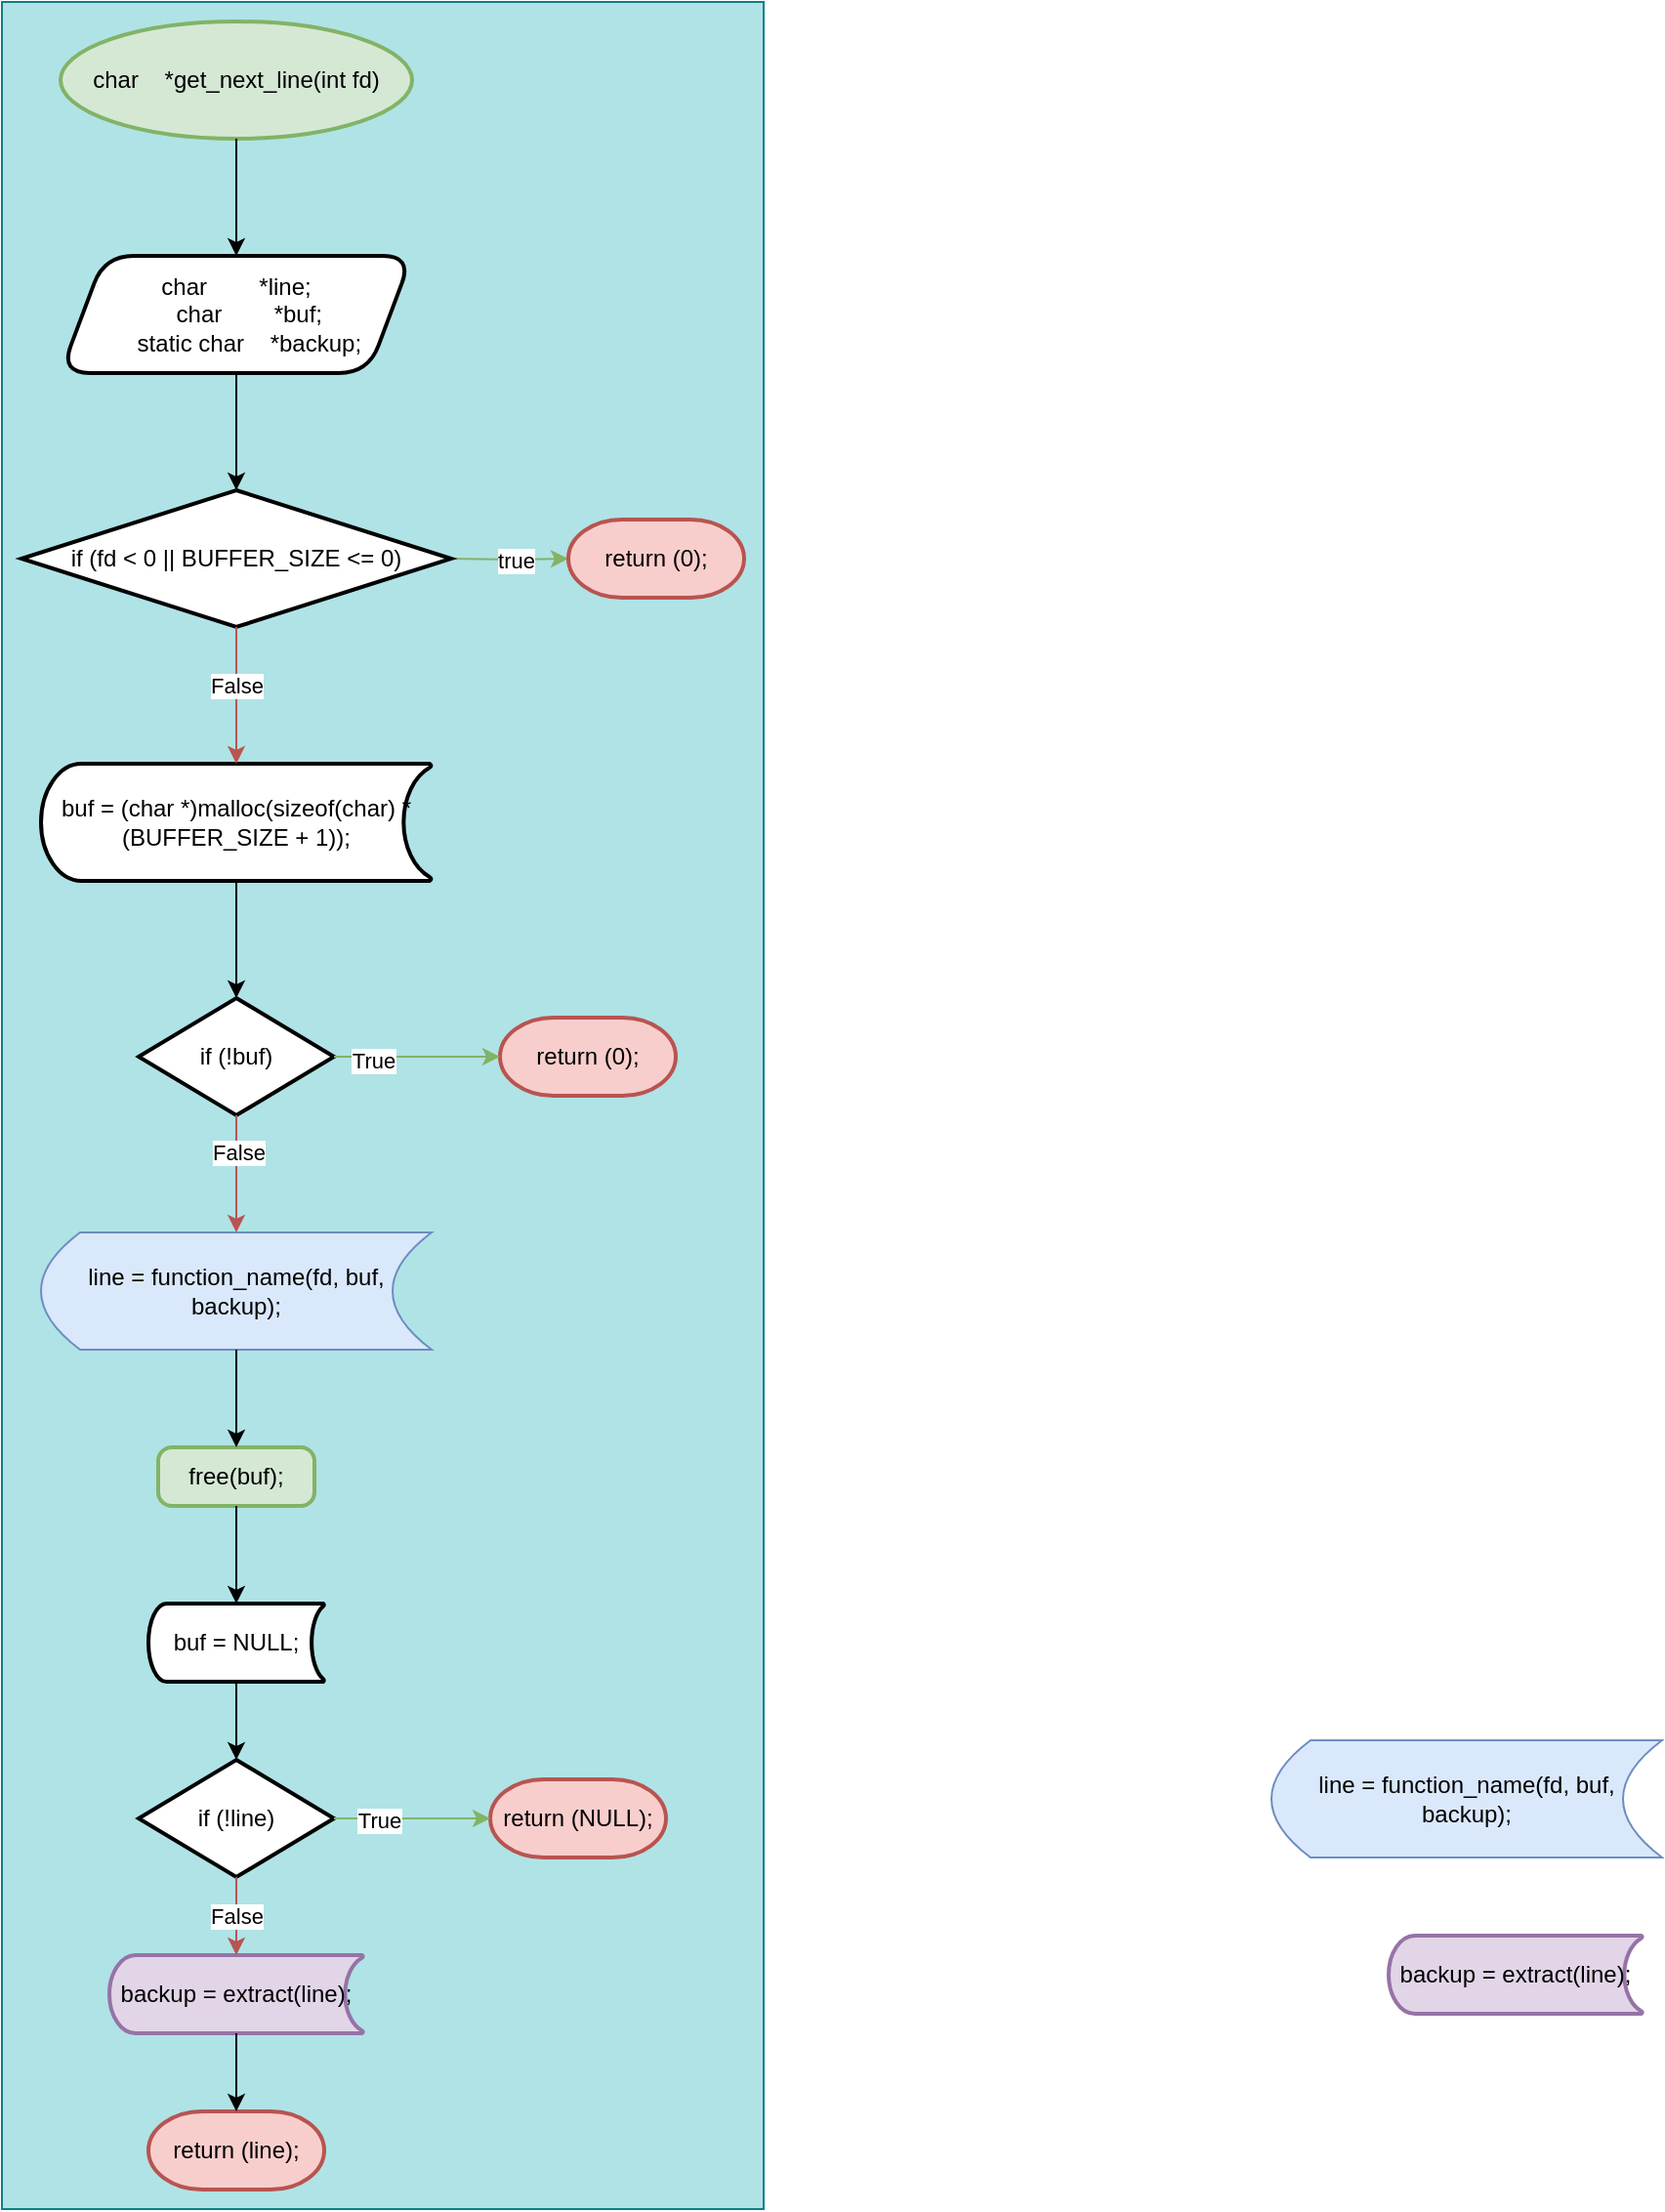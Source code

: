 <mxfile version="21.6.8" type="github">
  <diagram name="Page-1" id="OSPce-yFw67WcBIM2orQ">
    <mxGraphModel dx="1516" dy="1325" grid="1" gridSize="10" guides="1" tooltips="1" connect="1" arrows="1" fold="1" page="1" pageScale="1" pageWidth="850" pageHeight="1100" math="0" shadow="0">
      <root>
        <mxCell id="0" />
        <mxCell id="1" parent="0" />
        <mxCell id="i4OlTnIS3b3Mg1XfSlxI-16" value="backup = extract(line);" style="strokeWidth=2;html=1;shape=mxgraph.flowchart.stored_data;whiteSpace=wrap;fillColor=#e1d5e7;strokeColor=#9673a6;" vertex="1" parent="1">
          <mxGeometry x="710" y="990" width="130" height="40" as="geometry" />
        </mxCell>
        <mxCell id="i4OlTnIS3b3Mg1XfSlxI-17" value="line = function_name(fd, buf, backup);" style="shape=dataStorage;whiteSpace=wrap;html=1;fixedSize=1;fillColor=#dae8fc;strokeColor=#6c8ebf;" vertex="1" parent="1">
          <mxGeometry x="650" y="890" width="200" height="60" as="geometry" />
        </mxCell>
        <mxCell id="i4OlTnIS3b3Mg1XfSlxI-40" value="" style="group" vertex="1" connectable="0" parent="1">
          <mxGeometry width="390" height="1130" as="geometry" />
        </mxCell>
        <mxCell id="i4OlTnIS3b3Mg1XfSlxI-39" value="" style="group;fillColor=#b0e3e6;strokeColor=#0e8088;container=0;" vertex="1" connectable="0" parent="i4OlTnIS3b3Mg1XfSlxI-40">
          <mxGeometry width="390" height="1130" as="geometry" />
        </mxCell>
        <mxCell id="i4OlTnIS3b3Mg1XfSlxI-1" value="char&amp;nbsp;&amp;nbsp;&amp;nbsp; *get_next_line(int fd)" style="strokeWidth=2;html=1;shape=mxgraph.flowchart.start_1;whiteSpace=wrap;fillColor=#d5e8d4;strokeColor=#82b366;" vertex="1" parent="i4OlTnIS3b3Mg1XfSlxI-40">
          <mxGeometry x="30" y="10" width="180" height="60" as="geometry" />
        </mxCell>
        <mxCell id="i4OlTnIS3b3Mg1XfSlxI-2" value="char&amp;nbsp;&amp;nbsp;&amp;nbsp; &amp;nbsp;&amp;nbsp;&amp;nbsp; *line;&lt;br&gt;&amp;nbsp;&amp;nbsp; &amp;nbsp;char&amp;nbsp;&amp;nbsp;&amp;nbsp; &amp;nbsp;&amp;nbsp;&amp;nbsp; *buf;&lt;br&gt;&amp;nbsp;&amp;nbsp; &amp;nbsp;static char&amp;nbsp;&amp;nbsp;&amp;nbsp; *backup;" style="shape=parallelogram;html=1;strokeWidth=2;perimeter=parallelogramPerimeter;whiteSpace=wrap;rounded=1;arcSize=30;size=0.125;" vertex="1" parent="i4OlTnIS3b3Mg1XfSlxI-40">
          <mxGeometry x="30" y="130" width="180" height="60" as="geometry" />
        </mxCell>
        <mxCell id="i4OlTnIS3b3Mg1XfSlxI-3" style="edgeStyle=orthogonalEdgeStyle;rounded=0;orthogonalLoop=1;jettySize=auto;html=1;" edge="1" parent="i4OlTnIS3b3Mg1XfSlxI-40" source="i4OlTnIS3b3Mg1XfSlxI-1" target="i4OlTnIS3b3Mg1XfSlxI-2">
          <mxGeometry relative="1" as="geometry" />
        </mxCell>
        <mxCell id="i4OlTnIS3b3Mg1XfSlxI-28" style="edgeStyle=orthogonalEdgeStyle;rounded=0;orthogonalLoop=1;jettySize=auto;html=1;fillColor=#d5e8d4;strokeColor=#82b366;entryX=0;entryY=0.5;entryDx=0;entryDy=0;entryPerimeter=0;" edge="1" parent="i4OlTnIS3b3Mg1XfSlxI-40" target="i4OlTnIS3b3Mg1XfSlxI-7">
          <mxGeometry relative="1" as="geometry">
            <mxPoint x="228" y="285" as="sourcePoint" />
            <mxPoint x="288" y="285" as="targetPoint" />
          </mxGeometry>
        </mxCell>
        <mxCell id="i4OlTnIS3b3Mg1XfSlxI-31" value="true" style="edgeLabel;html=1;align=center;verticalAlign=middle;resizable=0;points=[];" vertex="1" connectable="0" parent="i4OlTnIS3b3Mg1XfSlxI-28">
          <mxGeometry y="-3" relative="1" as="geometry">
            <mxPoint as="offset" />
          </mxGeometry>
        </mxCell>
        <mxCell id="i4OlTnIS3b3Mg1XfSlxI-4" value="if (fd &amp;lt; 0 || BUFFER_SIZE &amp;lt;= 0)" style="strokeWidth=2;html=1;shape=mxgraph.flowchart.decision;whiteSpace=wrap;" vertex="1" parent="i4OlTnIS3b3Mg1XfSlxI-40">
          <mxGeometry x="10" y="250" width="220" height="70" as="geometry" />
        </mxCell>
        <mxCell id="i4OlTnIS3b3Mg1XfSlxI-18" style="edgeStyle=orthogonalEdgeStyle;rounded=0;orthogonalLoop=1;jettySize=auto;html=1;" edge="1" parent="i4OlTnIS3b3Mg1XfSlxI-40" source="i4OlTnIS3b3Mg1XfSlxI-2" target="i4OlTnIS3b3Mg1XfSlxI-4">
          <mxGeometry relative="1" as="geometry" />
        </mxCell>
        <mxCell id="i4OlTnIS3b3Mg1XfSlxI-5" value="buf = (char *)malloc(sizeof(char) * (BUFFER_SIZE + 1));" style="strokeWidth=2;html=1;shape=mxgraph.flowchart.stored_data;whiteSpace=wrap;" vertex="1" parent="i4OlTnIS3b3Mg1XfSlxI-40">
          <mxGeometry x="20" y="390" width="200" height="60" as="geometry" />
        </mxCell>
        <mxCell id="i4OlTnIS3b3Mg1XfSlxI-19" style="edgeStyle=orthogonalEdgeStyle;rounded=0;orthogonalLoop=1;jettySize=auto;html=1;fillColor=#f8cecc;strokeColor=#b85450;" edge="1" parent="i4OlTnIS3b3Mg1XfSlxI-40" source="i4OlTnIS3b3Mg1XfSlxI-4" target="i4OlTnIS3b3Mg1XfSlxI-5">
          <mxGeometry relative="1" as="geometry" />
        </mxCell>
        <mxCell id="i4OlTnIS3b3Mg1XfSlxI-36" value="False" style="edgeLabel;html=1;align=center;verticalAlign=middle;resizable=0;points=[];" vertex="1" connectable="0" parent="i4OlTnIS3b3Mg1XfSlxI-19">
          <mxGeometry x="0.057" y="2" relative="1" as="geometry">
            <mxPoint x="-2" y="-7" as="offset" />
          </mxGeometry>
        </mxCell>
        <mxCell id="i4OlTnIS3b3Mg1XfSlxI-6" value="if (!buf)" style="strokeWidth=2;html=1;shape=mxgraph.flowchart.decision;whiteSpace=wrap;" vertex="1" parent="i4OlTnIS3b3Mg1XfSlxI-40">
          <mxGeometry x="70" y="510" width="100" height="60" as="geometry" />
        </mxCell>
        <mxCell id="i4OlTnIS3b3Mg1XfSlxI-20" style="edgeStyle=orthogonalEdgeStyle;rounded=0;orthogonalLoop=1;jettySize=auto;html=1;" edge="1" parent="i4OlTnIS3b3Mg1XfSlxI-40" source="i4OlTnIS3b3Mg1XfSlxI-5" target="i4OlTnIS3b3Mg1XfSlxI-6">
          <mxGeometry relative="1" as="geometry" />
        </mxCell>
        <mxCell id="i4OlTnIS3b3Mg1XfSlxI-7" value="return (0);" style="strokeWidth=2;html=1;shape=mxgraph.flowchart.terminator;whiteSpace=wrap;fillColor=#f8cecc;strokeColor=#b85450;" vertex="1" parent="i4OlTnIS3b3Mg1XfSlxI-40">
          <mxGeometry x="290" y="265" width="90" height="40" as="geometry" />
        </mxCell>
        <mxCell id="i4OlTnIS3b3Mg1XfSlxI-8" value="return (0);" style="strokeWidth=2;html=1;shape=mxgraph.flowchart.terminator;whiteSpace=wrap;fillColor=#f8cecc;strokeColor=#b85450;" vertex="1" parent="i4OlTnIS3b3Mg1XfSlxI-40">
          <mxGeometry x="255" y="520" width="90" height="40" as="geometry" />
        </mxCell>
        <mxCell id="i4OlTnIS3b3Mg1XfSlxI-27" style="edgeStyle=orthogonalEdgeStyle;rounded=0;orthogonalLoop=1;jettySize=auto;html=1;fillColor=#d5e8d4;strokeColor=#82b366;" edge="1" parent="i4OlTnIS3b3Mg1XfSlxI-40" source="i4OlTnIS3b3Mg1XfSlxI-6" target="i4OlTnIS3b3Mg1XfSlxI-8">
          <mxGeometry relative="1" as="geometry" />
        </mxCell>
        <mxCell id="i4OlTnIS3b3Mg1XfSlxI-32" value="True" style="edgeLabel;html=1;align=center;verticalAlign=middle;resizable=0;points=[];" vertex="1" connectable="0" parent="i4OlTnIS3b3Mg1XfSlxI-27">
          <mxGeometry x="-0.529" y="-2" relative="1" as="geometry">
            <mxPoint as="offset" />
          </mxGeometry>
        </mxCell>
        <mxCell id="i4OlTnIS3b3Mg1XfSlxI-9" value="line = function_name(fd, buf, backup);" style="shape=dataStorage;whiteSpace=wrap;html=1;fixedSize=1;fillColor=#dae8fc;strokeColor=#6c8ebf;" vertex="1" parent="i4OlTnIS3b3Mg1XfSlxI-40">
          <mxGeometry x="20" y="630" width="200" height="60" as="geometry" />
        </mxCell>
        <mxCell id="i4OlTnIS3b3Mg1XfSlxI-21" style="edgeStyle=orthogonalEdgeStyle;rounded=0;orthogonalLoop=1;jettySize=auto;html=1;entryX=0.5;entryY=0;entryDx=0;entryDy=0;fillColor=#f8cecc;strokeColor=#b85450;" edge="1" parent="i4OlTnIS3b3Mg1XfSlxI-40" source="i4OlTnIS3b3Mg1XfSlxI-6" target="i4OlTnIS3b3Mg1XfSlxI-9">
          <mxGeometry relative="1" as="geometry" />
        </mxCell>
        <mxCell id="i4OlTnIS3b3Mg1XfSlxI-35" value="False" style="edgeLabel;html=1;align=center;verticalAlign=middle;resizable=0;points=[];" vertex="1" connectable="0" parent="i4OlTnIS3b3Mg1XfSlxI-21">
          <mxGeometry x="-0.367" y="1" relative="1" as="geometry">
            <mxPoint as="offset" />
          </mxGeometry>
        </mxCell>
        <mxCell id="i4OlTnIS3b3Mg1XfSlxI-11" value="free(buf);" style="rounded=1;whiteSpace=wrap;html=1;absoluteArcSize=1;arcSize=14;strokeWidth=2;fillColor=#d5e8d4;strokeColor=#82b366;" vertex="1" parent="i4OlTnIS3b3Mg1XfSlxI-40">
          <mxGeometry x="80" y="740" width="80" height="30" as="geometry" />
        </mxCell>
        <mxCell id="i4OlTnIS3b3Mg1XfSlxI-22" style="edgeStyle=orthogonalEdgeStyle;rounded=0;orthogonalLoop=1;jettySize=auto;html=1;" edge="1" parent="i4OlTnIS3b3Mg1XfSlxI-40" source="i4OlTnIS3b3Mg1XfSlxI-9" target="i4OlTnIS3b3Mg1XfSlxI-11">
          <mxGeometry relative="1" as="geometry" />
        </mxCell>
        <mxCell id="i4OlTnIS3b3Mg1XfSlxI-12" value="buf = NULL;" style="strokeWidth=2;html=1;shape=mxgraph.flowchart.stored_data;whiteSpace=wrap;" vertex="1" parent="i4OlTnIS3b3Mg1XfSlxI-40">
          <mxGeometry x="75" y="820" width="90" height="40" as="geometry" />
        </mxCell>
        <mxCell id="i4OlTnIS3b3Mg1XfSlxI-23" style="edgeStyle=orthogonalEdgeStyle;rounded=0;orthogonalLoop=1;jettySize=auto;html=1;entryX=0.5;entryY=0;entryDx=0;entryDy=0;entryPerimeter=0;" edge="1" parent="i4OlTnIS3b3Mg1XfSlxI-40" source="i4OlTnIS3b3Mg1XfSlxI-11" target="i4OlTnIS3b3Mg1XfSlxI-12">
          <mxGeometry relative="1" as="geometry" />
        </mxCell>
        <mxCell id="i4OlTnIS3b3Mg1XfSlxI-13" value="if (!line)" style="strokeWidth=2;html=1;shape=mxgraph.flowchart.decision;whiteSpace=wrap;" vertex="1" parent="i4OlTnIS3b3Mg1XfSlxI-40">
          <mxGeometry x="70" y="900" width="100" height="60" as="geometry" />
        </mxCell>
        <mxCell id="i4OlTnIS3b3Mg1XfSlxI-24" style="edgeStyle=orthogonalEdgeStyle;rounded=0;orthogonalLoop=1;jettySize=auto;html=1;" edge="1" parent="i4OlTnIS3b3Mg1XfSlxI-40" source="i4OlTnIS3b3Mg1XfSlxI-12" target="i4OlTnIS3b3Mg1XfSlxI-13">
          <mxGeometry relative="1" as="geometry" />
        </mxCell>
        <mxCell id="i4OlTnIS3b3Mg1XfSlxI-14" value="backup = extract(line);" style="strokeWidth=2;html=1;shape=mxgraph.flowchart.stored_data;whiteSpace=wrap;fillColor=#e1d5e7;strokeColor=#9673a6;" vertex="1" parent="i4OlTnIS3b3Mg1XfSlxI-40">
          <mxGeometry x="55" y="1000" width="130" height="40" as="geometry" />
        </mxCell>
        <mxCell id="i4OlTnIS3b3Mg1XfSlxI-25" style="edgeStyle=orthogonalEdgeStyle;rounded=0;orthogonalLoop=1;jettySize=auto;html=1;fillColor=#f8cecc;strokeColor=#b85450;" edge="1" parent="i4OlTnIS3b3Mg1XfSlxI-40" source="i4OlTnIS3b3Mg1XfSlxI-13" target="i4OlTnIS3b3Mg1XfSlxI-14">
          <mxGeometry relative="1" as="geometry" />
        </mxCell>
        <mxCell id="i4OlTnIS3b3Mg1XfSlxI-34" value="False" style="edgeLabel;html=1;align=center;verticalAlign=middle;resizable=0;points=[];" vertex="1" connectable="0" parent="i4OlTnIS3b3Mg1XfSlxI-25">
          <mxGeometry relative="1" as="geometry">
            <mxPoint as="offset" />
          </mxGeometry>
        </mxCell>
        <mxCell id="i4OlTnIS3b3Mg1XfSlxI-15" value="return (line);" style="strokeWidth=2;html=1;shape=mxgraph.flowchart.terminator;whiteSpace=wrap;fillColor=#f8cecc;strokeColor=#b85450;" vertex="1" parent="i4OlTnIS3b3Mg1XfSlxI-40">
          <mxGeometry x="75" y="1080" width="90" height="40" as="geometry" />
        </mxCell>
        <mxCell id="i4OlTnIS3b3Mg1XfSlxI-26" style="edgeStyle=orthogonalEdgeStyle;rounded=0;orthogonalLoop=1;jettySize=auto;html=1;" edge="1" parent="i4OlTnIS3b3Mg1XfSlxI-40" source="i4OlTnIS3b3Mg1XfSlxI-14" target="i4OlTnIS3b3Mg1XfSlxI-15">
          <mxGeometry relative="1" as="geometry" />
        </mxCell>
        <mxCell id="i4OlTnIS3b3Mg1XfSlxI-29" value="return (NULL);" style="strokeWidth=2;html=1;shape=mxgraph.flowchart.terminator;whiteSpace=wrap;fillColor=#f8cecc;strokeColor=#b85450;" vertex="1" parent="i4OlTnIS3b3Mg1XfSlxI-40">
          <mxGeometry x="250" y="910" width="90" height="40" as="geometry" />
        </mxCell>
        <mxCell id="i4OlTnIS3b3Mg1XfSlxI-30" style="edgeStyle=orthogonalEdgeStyle;rounded=0;orthogonalLoop=1;jettySize=auto;html=1;fillColor=#d5e8d4;strokeColor=#82b366;" edge="1" parent="i4OlTnIS3b3Mg1XfSlxI-40" source="i4OlTnIS3b3Mg1XfSlxI-13" target="i4OlTnIS3b3Mg1XfSlxI-29">
          <mxGeometry relative="1" as="geometry" />
        </mxCell>
        <mxCell id="i4OlTnIS3b3Mg1XfSlxI-33" value="True" style="edgeLabel;html=1;align=center;verticalAlign=middle;resizable=0;points=[];" vertex="1" connectable="0" parent="i4OlTnIS3b3Mg1XfSlxI-30">
          <mxGeometry x="-0.425" y="-1" relative="1" as="geometry">
            <mxPoint as="offset" />
          </mxGeometry>
        </mxCell>
      </root>
    </mxGraphModel>
  </diagram>
</mxfile>

